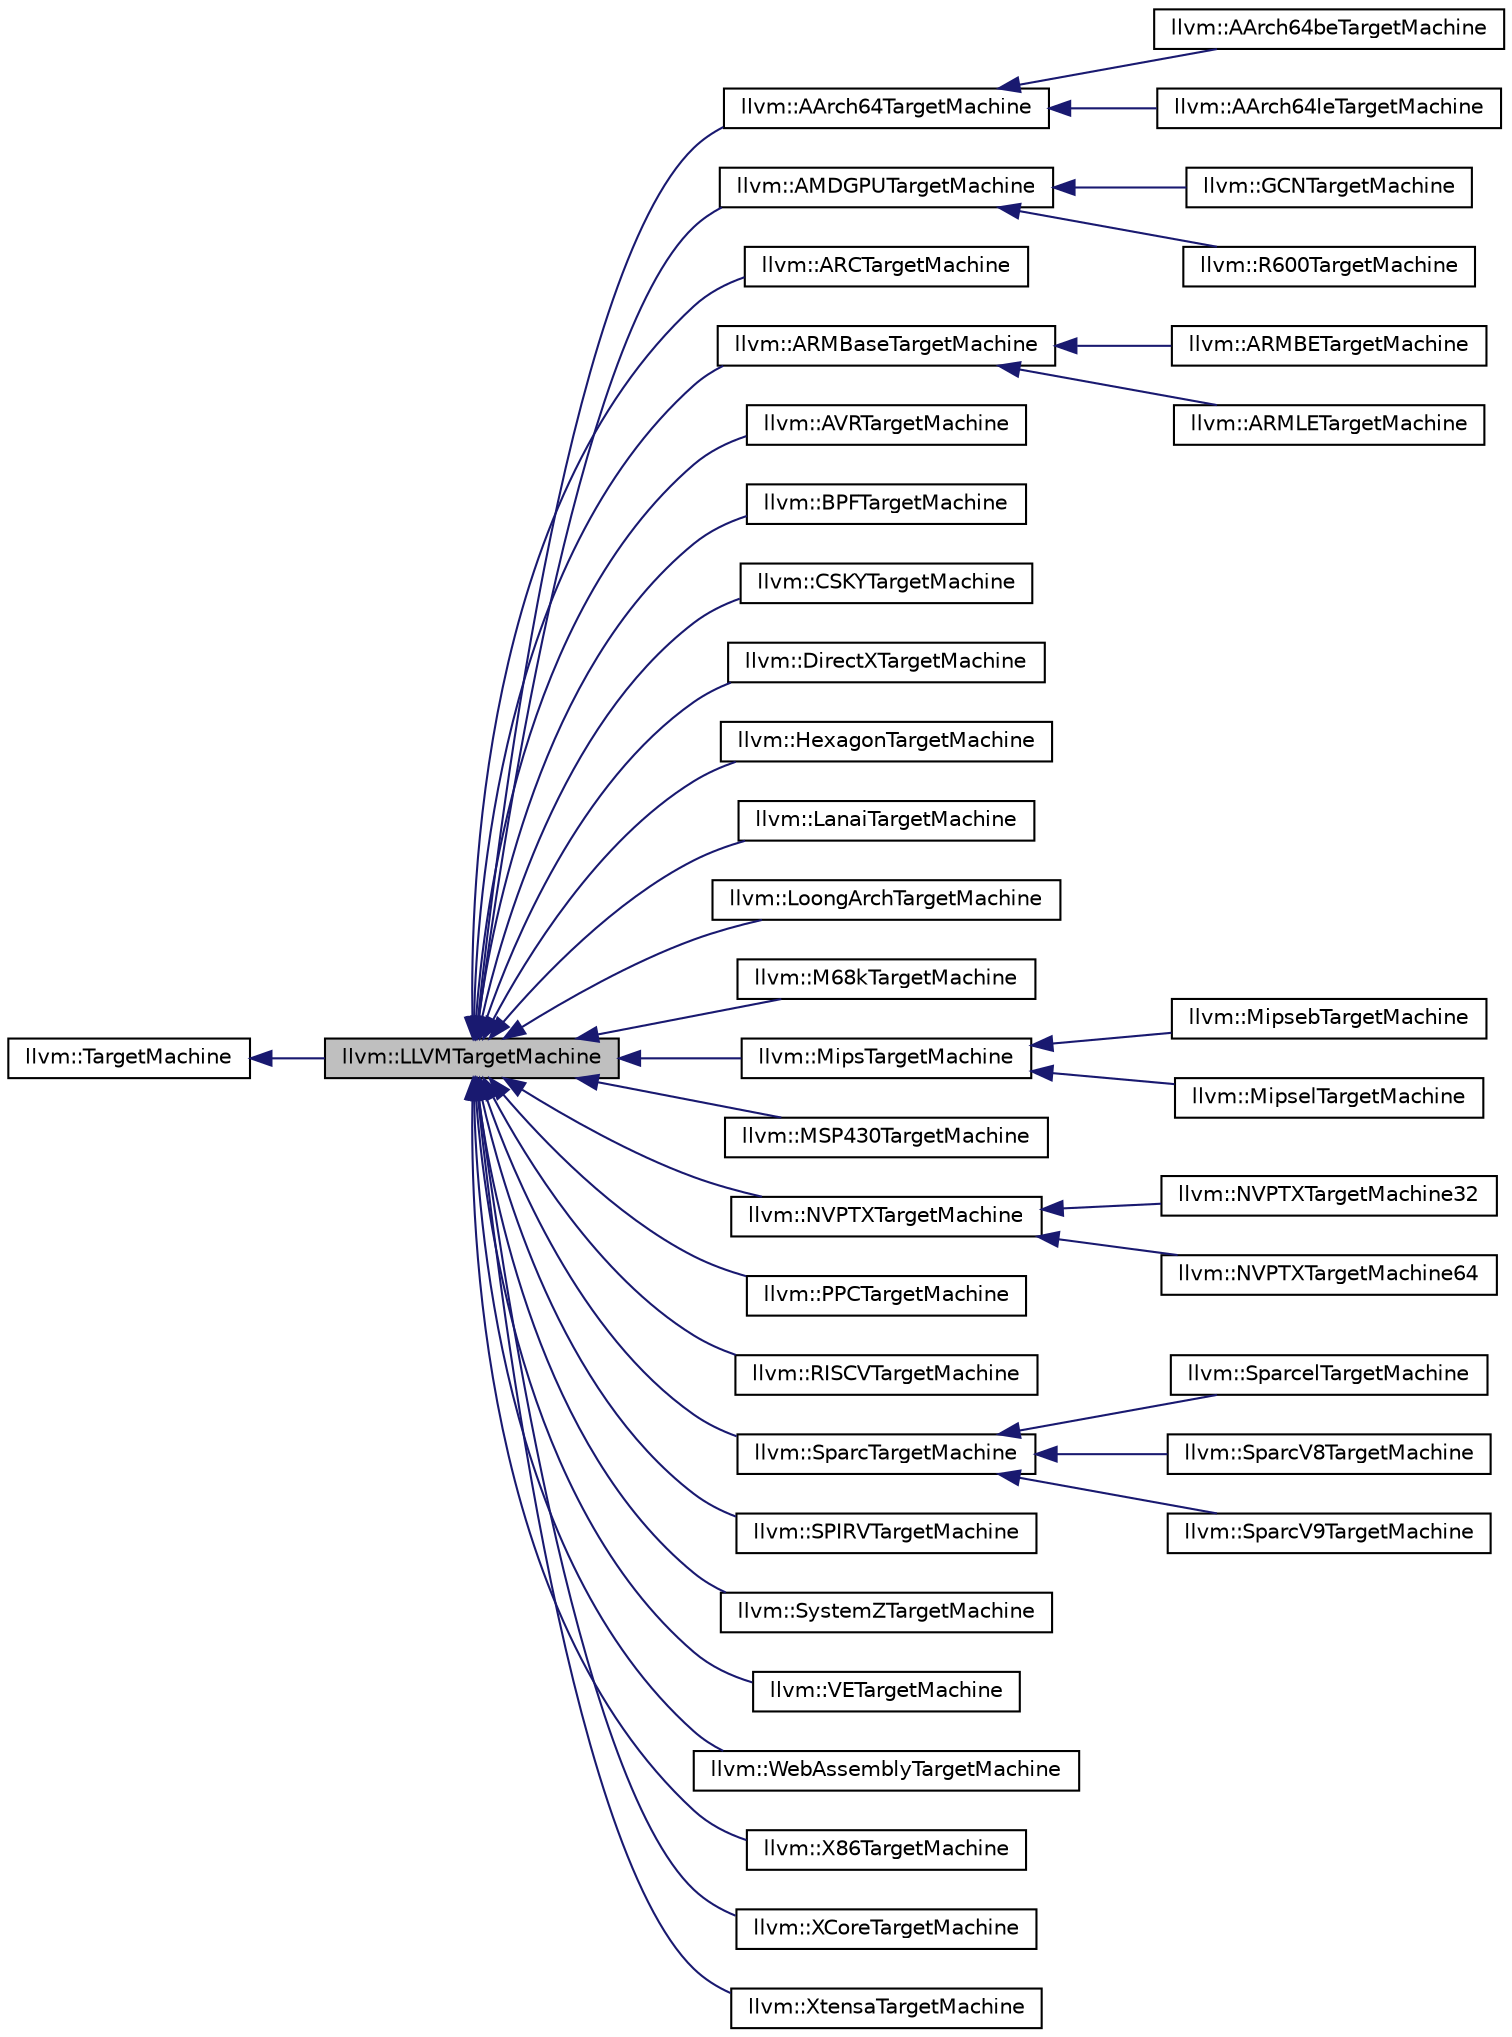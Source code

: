 digraph "llvm::LLVMTargetMachine"
{
 // LATEX_PDF_SIZE
  bgcolor="transparent";
  edge [fontname="Helvetica",fontsize="10",labelfontname="Helvetica",labelfontsize="10"];
  node [fontname="Helvetica",fontsize="10",shape=record];
  rankdir="LR";
  Node1 [label="llvm::LLVMTargetMachine",height=0.2,width=0.4,color="black", fillcolor="grey75", style="filled", fontcolor="black",tooltip="This class describes a target machine that is implemented with the LLVM target-independent code gener..."];
  Node2 -> Node1 [dir="back",color="midnightblue",fontsize="10",style="solid",fontname="Helvetica"];
  Node2 [label="llvm::TargetMachine",height=0.2,width=0.4,color="black",URL="$classllvm_1_1TargetMachine.html",tooltip="Primary interface to the complete machine description for the target machine."];
  Node1 -> Node3 [dir="back",color="midnightblue",fontsize="10",style="solid",fontname="Helvetica"];
  Node3 [label="llvm::AArch64TargetMachine",height=0.2,width=0.4,color="black",URL="$classllvm_1_1AArch64TargetMachine.html",tooltip=" "];
  Node3 -> Node4 [dir="back",color="midnightblue",fontsize="10",style="solid",fontname="Helvetica"];
  Node4 [label="llvm::AArch64beTargetMachine",height=0.2,width=0.4,color="black",URL="$classllvm_1_1AArch64beTargetMachine.html",tooltip=" "];
  Node3 -> Node5 [dir="back",color="midnightblue",fontsize="10",style="solid",fontname="Helvetica"];
  Node5 [label="llvm::AArch64leTargetMachine",height=0.2,width=0.4,color="black",URL="$classllvm_1_1AArch64leTargetMachine.html",tooltip=" "];
  Node1 -> Node6 [dir="back",color="midnightblue",fontsize="10",style="solid",fontname="Helvetica"];
  Node6 [label="llvm::AMDGPUTargetMachine",height=0.2,width=0.4,color="black",URL="$classllvm_1_1AMDGPUTargetMachine.html",tooltip=" "];
  Node6 -> Node7 [dir="back",color="midnightblue",fontsize="10",style="solid",fontname="Helvetica"];
  Node7 [label="llvm::GCNTargetMachine",height=0.2,width=0.4,color="black",URL="$classllvm_1_1GCNTargetMachine.html",tooltip=" "];
  Node6 -> Node8 [dir="back",color="midnightblue",fontsize="10",style="solid",fontname="Helvetica"];
  Node8 [label="llvm::R600TargetMachine",height=0.2,width=0.4,color="black",URL="$classllvm_1_1R600TargetMachine.html",tooltip=" "];
  Node1 -> Node9 [dir="back",color="midnightblue",fontsize="10",style="solid",fontname="Helvetica"];
  Node9 [label="llvm::ARCTargetMachine",height=0.2,width=0.4,color="black",URL="$classllvm_1_1ARCTargetMachine.html",tooltip=" "];
  Node1 -> Node10 [dir="back",color="midnightblue",fontsize="10",style="solid",fontname="Helvetica"];
  Node10 [label="llvm::ARMBaseTargetMachine",height=0.2,width=0.4,color="black",URL="$classllvm_1_1ARMBaseTargetMachine.html",tooltip=" "];
  Node10 -> Node11 [dir="back",color="midnightblue",fontsize="10",style="solid",fontname="Helvetica"];
  Node11 [label="llvm::ARMBETargetMachine",height=0.2,width=0.4,color="black",URL="$classllvm_1_1ARMBETargetMachine.html",tooltip="ARM/Thumb big endian target machine."];
  Node10 -> Node12 [dir="back",color="midnightblue",fontsize="10",style="solid",fontname="Helvetica"];
  Node12 [label="llvm::ARMLETargetMachine",height=0.2,width=0.4,color="black",URL="$classllvm_1_1ARMLETargetMachine.html",tooltip="ARM/Thumb little endian target machine."];
  Node1 -> Node13 [dir="back",color="midnightblue",fontsize="10",style="solid",fontname="Helvetica"];
  Node13 [label="llvm::AVRTargetMachine",height=0.2,width=0.4,color="black",URL="$classllvm_1_1AVRTargetMachine.html",tooltip="A generic AVR implementation."];
  Node1 -> Node14 [dir="back",color="midnightblue",fontsize="10",style="solid",fontname="Helvetica"];
  Node14 [label="llvm::BPFTargetMachine",height=0.2,width=0.4,color="black",URL="$classllvm_1_1BPFTargetMachine.html",tooltip=" "];
  Node1 -> Node15 [dir="back",color="midnightblue",fontsize="10",style="solid",fontname="Helvetica"];
  Node15 [label="llvm::CSKYTargetMachine",height=0.2,width=0.4,color="black",URL="$classllvm_1_1CSKYTargetMachine.html",tooltip=" "];
  Node1 -> Node16 [dir="back",color="midnightblue",fontsize="10",style="solid",fontname="Helvetica"];
  Node16 [label="llvm::DirectXTargetMachine",height=0.2,width=0.4,color="black",URL="$classllvm_1_1DirectXTargetMachine.html",tooltip=" "];
  Node1 -> Node17 [dir="back",color="midnightblue",fontsize="10",style="solid",fontname="Helvetica"];
  Node17 [label="llvm::HexagonTargetMachine",height=0.2,width=0.4,color="black",URL="$classllvm_1_1HexagonTargetMachine.html",tooltip=" "];
  Node1 -> Node18 [dir="back",color="midnightblue",fontsize="10",style="solid",fontname="Helvetica"];
  Node18 [label="llvm::LanaiTargetMachine",height=0.2,width=0.4,color="black",URL="$classllvm_1_1LanaiTargetMachine.html",tooltip=" "];
  Node1 -> Node19 [dir="back",color="midnightblue",fontsize="10",style="solid",fontname="Helvetica"];
  Node19 [label="llvm::LoongArchTargetMachine",height=0.2,width=0.4,color="black",URL="$classllvm_1_1LoongArchTargetMachine.html",tooltip=" "];
  Node1 -> Node20 [dir="back",color="midnightblue",fontsize="10",style="solid",fontname="Helvetica"];
  Node20 [label="llvm::M68kTargetMachine",height=0.2,width=0.4,color="black",URL="$classllvm_1_1M68kTargetMachine.html",tooltip=" "];
  Node1 -> Node21 [dir="back",color="midnightblue",fontsize="10",style="solid",fontname="Helvetica"];
  Node21 [label="llvm::MipsTargetMachine",height=0.2,width=0.4,color="black",URL="$classllvm_1_1MipsTargetMachine.html",tooltip=" "];
  Node21 -> Node22 [dir="back",color="midnightblue",fontsize="10",style="solid",fontname="Helvetica"];
  Node22 [label="llvm::MipsebTargetMachine",height=0.2,width=0.4,color="black",URL="$classllvm_1_1MipsebTargetMachine.html",tooltip="Mips32/64 big endian target machine."];
  Node21 -> Node23 [dir="back",color="midnightblue",fontsize="10",style="solid",fontname="Helvetica"];
  Node23 [label="llvm::MipselTargetMachine",height=0.2,width=0.4,color="black",URL="$classllvm_1_1MipselTargetMachine.html",tooltip="Mips32/64 little endian target machine."];
  Node1 -> Node24 [dir="back",color="midnightblue",fontsize="10",style="solid",fontname="Helvetica"];
  Node24 [label="llvm::MSP430TargetMachine",height=0.2,width=0.4,color="black",URL="$classllvm_1_1MSP430TargetMachine.html",tooltip="MSP430TargetMachine."];
  Node1 -> Node25 [dir="back",color="midnightblue",fontsize="10",style="solid",fontname="Helvetica"];
  Node25 [label="llvm::NVPTXTargetMachine",height=0.2,width=0.4,color="black",URL="$classllvm_1_1NVPTXTargetMachine.html",tooltip="NVPTXTargetMachine."];
  Node25 -> Node26 [dir="back",color="midnightblue",fontsize="10",style="solid",fontname="Helvetica"];
  Node26 [label="llvm::NVPTXTargetMachine32",height=0.2,width=0.4,color="black",URL="$classllvm_1_1NVPTXTargetMachine32.html",tooltip=" "];
  Node25 -> Node27 [dir="back",color="midnightblue",fontsize="10",style="solid",fontname="Helvetica"];
  Node27 [label="llvm::NVPTXTargetMachine64",height=0.2,width=0.4,color="black",URL="$classllvm_1_1NVPTXTargetMachine64.html",tooltip=" "];
  Node1 -> Node28 [dir="back",color="midnightblue",fontsize="10",style="solid",fontname="Helvetica"];
  Node28 [label="llvm::PPCTargetMachine",height=0.2,width=0.4,color="black",URL="$classllvm_1_1PPCTargetMachine.html",tooltip="Common code between 32-bit and 64-bit PowerPC targets."];
  Node1 -> Node29 [dir="back",color="midnightblue",fontsize="10",style="solid",fontname="Helvetica"];
  Node29 [label="llvm::RISCVTargetMachine",height=0.2,width=0.4,color="black",URL="$classllvm_1_1RISCVTargetMachine.html",tooltip=" "];
  Node1 -> Node30 [dir="back",color="midnightblue",fontsize="10",style="solid",fontname="Helvetica"];
  Node30 [label="llvm::SparcTargetMachine",height=0.2,width=0.4,color="black",URL="$classllvm_1_1SparcTargetMachine.html",tooltip=" "];
  Node30 -> Node31 [dir="back",color="midnightblue",fontsize="10",style="solid",fontname="Helvetica"];
  Node31 [label="llvm::SparcelTargetMachine",height=0.2,width=0.4,color="black",URL="$classllvm_1_1SparcelTargetMachine.html",tooltip=" "];
  Node30 -> Node32 [dir="back",color="midnightblue",fontsize="10",style="solid",fontname="Helvetica"];
  Node32 [label="llvm::SparcV8TargetMachine",height=0.2,width=0.4,color="black",URL="$classllvm_1_1SparcV8TargetMachine.html",tooltip="Sparc 32-bit target machine."];
  Node30 -> Node33 [dir="back",color="midnightblue",fontsize="10",style="solid",fontname="Helvetica"];
  Node33 [label="llvm::SparcV9TargetMachine",height=0.2,width=0.4,color="black",URL="$classllvm_1_1SparcV9TargetMachine.html",tooltip="Sparc 64-bit target machine."];
  Node1 -> Node34 [dir="back",color="midnightblue",fontsize="10",style="solid",fontname="Helvetica"];
  Node34 [label="llvm::SPIRVTargetMachine",height=0.2,width=0.4,color="black",URL="$classllvm_1_1SPIRVTargetMachine.html",tooltip=" "];
  Node1 -> Node35 [dir="back",color="midnightblue",fontsize="10",style="solid",fontname="Helvetica"];
  Node35 [label="llvm::SystemZTargetMachine",height=0.2,width=0.4,color="black",URL="$classllvm_1_1SystemZTargetMachine.html",tooltip=" "];
  Node1 -> Node36 [dir="back",color="midnightblue",fontsize="10",style="solid",fontname="Helvetica"];
  Node36 [label="llvm::VETargetMachine",height=0.2,width=0.4,color="black",URL="$classllvm_1_1VETargetMachine.html",tooltip=" "];
  Node1 -> Node37 [dir="back",color="midnightblue",fontsize="10",style="solid",fontname="Helvetica"];
  Node37 [label="llvm::WebAssemblyTargetMachine",height=0.2,width=0.4,color="black",URL="$classllvm_1_1WebAssemblyTargetMachine.html",tooltip=" "];
  Node1 -> Node38 [dir="back",color="midnightblue",fontsize="10",style="solid",fontname="Helvetica"];
  Node38 [label="llvm::X86TargetMachine",height=0.2,width=0.4,color="black",URL="$classllvm_1_1X86TargetMachine.html",tooltip=" "];
  Node1 -> Node39 [dir="back",color="midnightblue",fontsize="10",style="solid",fontname="Helvetica"];
  Node39 [label="llvm::XCoreTargetMachine",height=0.2,width=0.4,color="black",URL="$classllvm_1_1XCoreTargetMachine.html",tooltip=" "];
  Node1 -> Node40 [dir="back",color="midnightblue",fontsize="10",style="solid",fontname="Helvetica"];
  Node40 [label="llvm::XtensaTargetMachine",height=0.2,width=0.4,color="black",URL="$classllvm_1_1XtensaTargetMachine.html",tooltip=" "];
}
